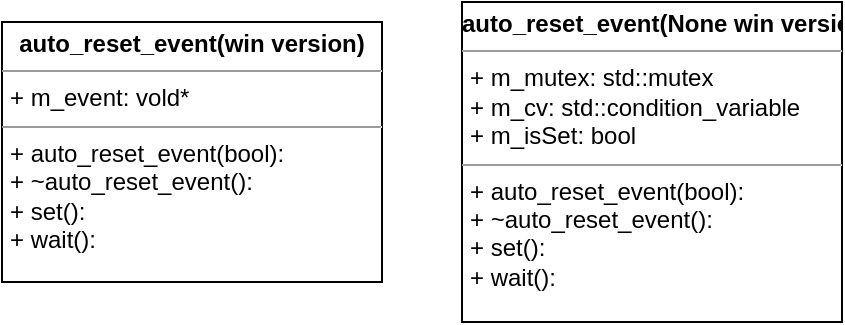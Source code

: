 <mxfile>
    <diagram id="HCprrRum3yKsONbQZ8ce" name="第 1 页">
        <mxGraphModel dx="1042" dy="1006" grid="1" gridSize="10" guides="1" tooltips="1" connect="1" arrows="1" fold="1" page="1" pageScale="1" pageWidth="827" pageHeight="1169" math="0" shadow="0">
            <root>
                <mxCell id="0"/>
                <mxCell id="1" parent="0"/>
                <mxCell id="11" value="&lt;p style=&quot;margin:0px;margin-top:4px;text-align:center;&quot;&gt;&lt;b&gt;auto_reset_event(win version)&lt;/b&gt;&lt;/p&gt;&lt;hr size=&quot;1&quot;&gt;&lt;p style=&quot;margin:0px;margin-left:4px;&quot;&gt;+ m_event: vold*&lt;/p&gt;&lt;hr size=&quot;1&quot;&gt;&lt;p style=&quot;margin:0px;margin-left:4px;&quot;&gt;+ auto_reset_event(bool):&amp;nbsp;&lt;/p&gt;&lt;p style=&quot;margin:0px;margin-left:4px;&quot;&gt;+ ~auto_reset_event():&amp;nbsp;&lt;/p&gt;&lt;p style=&quot;margin:0px;margin-left:4px;&quot;&gt;+ set():&amp;nbsp;&lt;/p&gt;&lt;p style=&quot;margin:0px;margin-left:4px;&quot;&gt;+ wait():&amp;nbsp;&amp;nbsp;&lt;/p&gt;" style="verticalAlign=top;align=left;overflow=fill;fontSize=12;fontFamily=Helvetica;html=1;" parent="1" vertex="1">
                    <mxGeometry x="120" y="420" width="190" height="130" as="geometry"/>
                </mxCell>
                <mxCell id="12" value="&lt;p style=&quot;margin:0px;margin-top:4px;text-align:center;&quot;&gt;&lt;b&gt;auto_reset_event(None win version)&lt;/b&gt;&lt;/p&gt;&lt;hr size=&quot;1&quot;&gt;&lt;p style=&quot;margin:0px;margin-left:4px;&quot;&gt;+ m_mutex: std::mutex&lt;/p&gt;&lt;p style=&quot;margin:0px;margin-left:4px;&quot;&gt;+ m_cv: std::condition_variable&lt;/p&gt;&lt;p style=&quot;margin:0px;margin-left:4px;&quot;&gt;+ m_isSet: bool&lt;/p&gt;&lt;hr size=&quot;1&quot;&gt;&lt;p style=&quot;margin:0px;margin-left:4px;&quot;&gt;+ auto_reset_event(bool):&amp;nbsp;&lt;/p&gt;&lt;p style=&quot;margin:0px;margin-left:4px;&quot;&gt;+ ~auto_reset_event():&amp;nbsp;&lt;/p&gt;&lt;p style=&quot;margin:0px;margin-left:4px;&quot;&gt;+ set():&amp;nbsp;&lt;/p&gt;&lt;p style=&quot;margin:0px;margin-left:4px;&quot;&gt;+ wait():&amp;nbsp;&amp;nbsp;&lt;/p&gt;" style="verticalAlign=top;align=left;overflow=fill;fontSize=12;fontFamily=Helvetica;html=1;" parent="1" vertex="1">
                    <mxGeometry x="350" y="410" width="190" height="160" as="geometry"/>
                </mxCell>
            </root>
        </mxGraphModel>
    </diagram>
</mxfile>